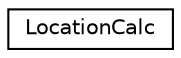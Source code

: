 digraph "Graphical Class Hierarchy"
{
  edge [fontname="Helvetica",fontsize="10",labelfontname="Helvetica",labelfontsize="10"];
  node [fontname="Helvetica",fontsize="10",shape=record];
  rankdir="LR";
  Node1 [label="LocationCalc",height=0.2,width=0.4,color="black", fillcolor="white", style="filled",URL="$a00007.html",tooltip="Created by timo on 14.12.18 . "];
}
